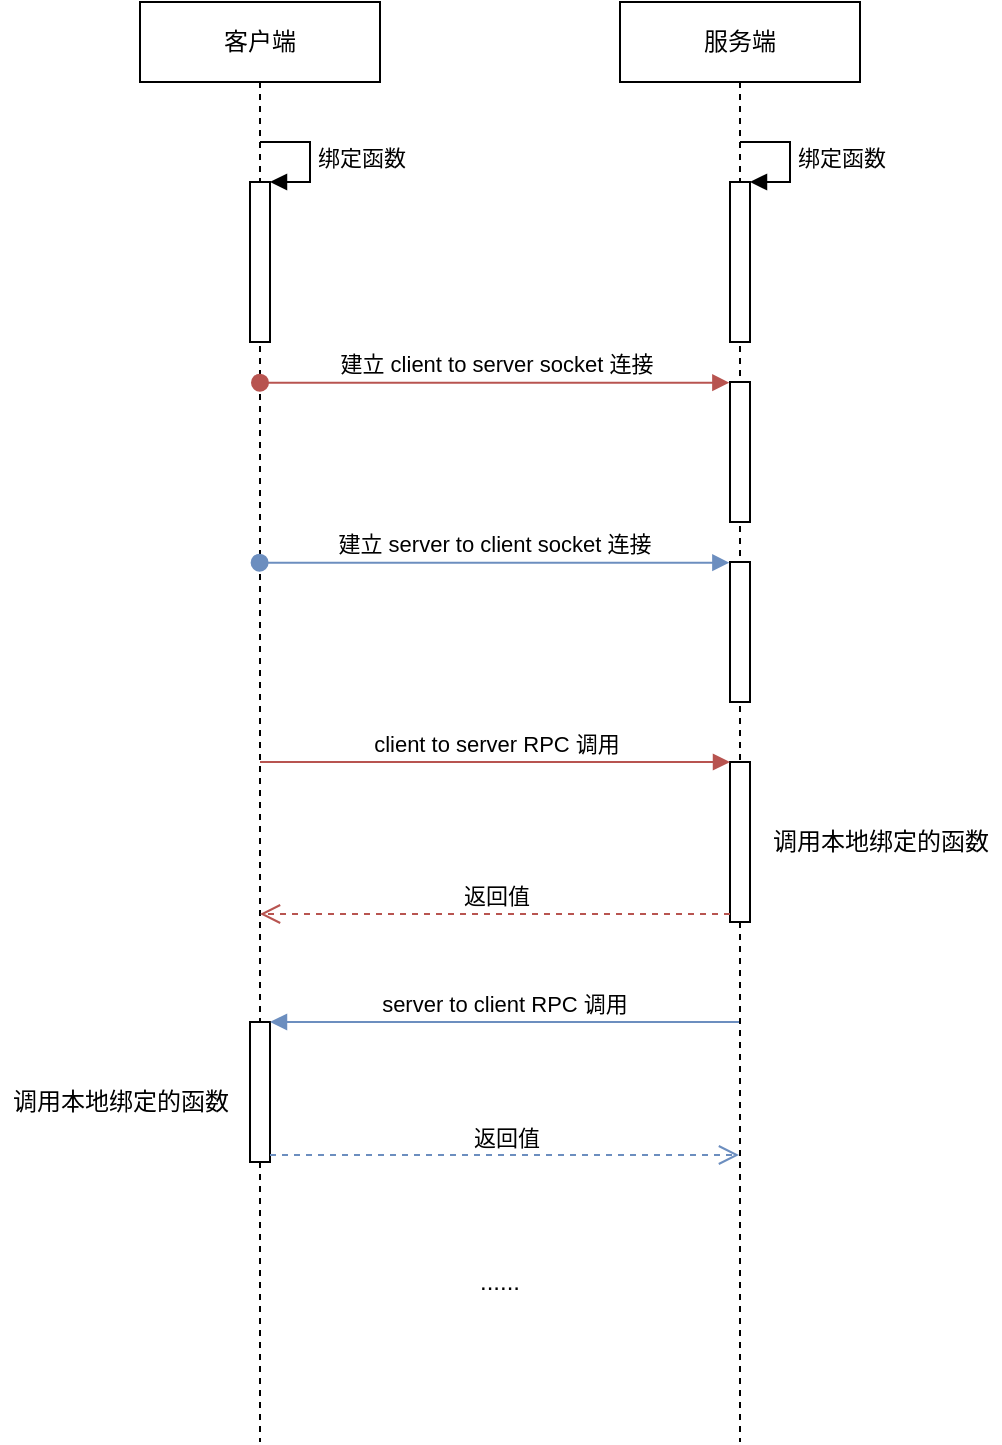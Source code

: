 <mxfile version="12.9.14" type="device"><diagram name="Page-1" id="5f0bae14-7c28-e335-631c-24af17079c00"><mxGraphModel dx="676" dy="350" grid="1" gridSize="10" guides="1" tooltips="1" connect="1" arrows="1" fold="1" page="1" pageScale="1" pageWidth="1100" pageHeight="850" background="#ffffff" math="0" shadow="0"><root><mxCell id="0"/><mxCell id="1" parent="0"/><mxCell id="sG27iHijcQIN7cuxNqjq-2" value="客户端" style="shape=umlLifeline;perimeter=lifelinePerimeter;whiteSpace=wrap;html=1;container=1;collapsible=0;recursiveResize=0;outlineConnect=0;" vertex="1" parent="1"><mxGeometry x="280" y="40" width="120" height="720" as="geometry"/></mxCell><mxCell id="sG27iHijcQIN7cuxNqjq-4" value="" style="html=1;points=[];perimeter=orthogonalPerimeter;" vertex="1" parent="sG27iHijcQIN7cuxNqjq-2"><mxGeometry x="55" y="90" width="10" height="80" as="geometry"/></mxCell><mxCell id="sG27iHijcQIN7cuxNqjq-5" value="绑定函数" style="edgeStyle=orthogonalEdgeStyle;html=1;align=left;spacingLeft=2;endArrow=block;rounded=0;entryX=1;entryY=0;" edge="1" target="sG27iHijcQIN7cuxNqjq-4" parent="sG27iHijcQIN7cuxNqjq-2"><mxGeometry relative="1" as="geometry"><mxPoint x="60" y="70" as="sourcePoint"/><Array as="points"><mxPoint x="85" y="70"/></Array></mxGeometry></mxCell><mxCell id="sG27iHijcQIN7cuxNqjq-22" value="" style="html=1;points=[];perimeter=orthogonalPerimeter;" vertex="1" parent="sG27iHijcQIN7cuxNqjq-2"><mxGeometry x="55" y="510" width="10" height="70" as="geometry"/></mxCell><mxCell id="sG27iHijcQIN7cuxNqjq-3" value="服务端" style="shape=umlLifeline;perimeter=lifelinePerimeter;whiteSpace=wrap;html=1;container=1;collapsible=0;recursiveResize=0;outlineConnect=0;" vertex="1" parent="1"><mxGeometry x="520" y="40" width="120" height="720" as="geometry"/></mxCell><mxCell id="sG27iHijcQIN7cuxNqjq-9" value="" style="html=1;points=[];perimeter=orthogonalPerimeter;" vertex="1" parent="sG27iHijcQIN7cuxNqjq-3"><mxGeometry x="55" y="90" width="10" height="80" as="geometry"/></mxCell><mxCell id="sG27iHijcQIN7cuxNqjq-10" value="绑定函数" style="edgeStyle=orthogonalEdgeStyle;html=1;align=left;spacingLeft=2;endArrow=block;rounded=0;entryX=1;entryY=0;" edge="1" parent="sG27iHijcQIN7cuxNqjq-3" target="sG27iHijcQIN7cuxNqjq-9"><mxGeometry relative="1" as="geometry"><mxPoint x="60.0" y="70" as="sourcePoint"/><Array as="points"><mxPoint x="85" y="70"/></Array></mxGeometry></mxCell><mxCell id="sG27iHijcQIN7cuxNqjq-11" value="" style="html=1;points=[];perimeter=orthogonalPerimeter;" vertex="1" parent="sG27iHijcQIN7cuxNqjq-3"><mxGeometry x="55" y="190" width="10" height="70" as="geometry"/></mxCell><mxCell id="sG27iHijcQIN7cuxNqjq-13" value="" style="html=1;points=[];perimeter=orthogonalPerimeter;" vertex="1" parent="sG27iHijcQIN7cuxNqjq-3"><mxGeometry x="55" y="280" width="10" height="70" as="geometry"/></mxCell><mxCell id="sG27iHijcQIN7cuxNqjq-14" value="建立 server to client socket 连接" style="html=1;verticalAlign=bottom;startArrow=oval;endArrow=block;startSize=8;entryX=-0.031;entryY=0.005;entryDx=0;entryDy=0;entryPerimeter=0;fillColor=#dae8fc;strokeColor=#6c8ebf;" edge="1" parent="sG27iHijcQIN7cuxNqjq-3" target="sG27iHijcQIN7cuxNqjq-13"><mxGeometry relative="1" as="geometry"><mxPoint x="-180.19" y="280.35" as="sourcePoint"/></mxGeometry></mxCell><mxCell id="sG27iHijcQIN7cuxNqjq-15" value="" style="html=1;points=[];perimeter=orthogonalPerimeter;" vertex="1" parent="sG27iHijcQIN7cuxNqjq-3"><mxGeometry x="55" y="380" width="10" height="80" as="geometry"/></mxCell><mxCell id="sG27iHijcQIN7cuxNqjq-12" value="建立 client to server socket 连接" style="html=1;verticalAlign=bottom;startArrow=oval;endArrow=block;startSize=8;entryX=-0.031;entryY=0.005;entryDx=0;entryDy=0;entryPerimeter=0;fillColor=#f8cecc;strokeColor=#b85450;" edge="1" target="sG27iHijcQIN7cuxNqjq-11" parent="1" source="sG27iHijcQIN7cuxNqjq-2"><mxGeometry relative="1" as="geometry"><mxPoint x="515" y="260" as="sourcePoint"/></mxGeometry></mxCell><mxCell id="sG27iHijcQIN7cuxNqjq-16" value="client to server RPC 调用" style="html=1;verticalAlign=bottom;endArrow=block;entryX=0;entryY=0;fillColor=#f8cecc;strokeColor=#b85450;" edge="1" target="sG27iHijcQIN7cuxNqjq-15" parent="1" source="sG27iHijcQIN7cuxNqjq-2"><mxGeometry relative="1" as="geometry"><mxPoint x="505" y="420" as="sourcePoint"/></mxGeometry></mxCell><mxCell id="sG27iHijcQIN7cuxNqjq-17" value="返回值" style="html=1;verticalAlign=bottom;endArrow=open;dashed=1;endSize=8;exitX=0;exitY=0.95;fillColor=#f8cecc;strokeColor=#b85450;" edge="1" source="sG27iHijcQIN7cuxNqjq-15" parent="1" target="sG27iHijcQIN7cuxNqjq-2"><mxGeometry relative="1" as="geometry"><mxPoint x="505" y="496" as="targetPoint"/></mxGeometry></mxCell><mxCell id="sG27iHijcQIN7cuxNqjq-21" value="调用本地绑定的函数" style="text;html=1;align=center;verticalAlign=middle;resizable=0;points=[];autosize=1;" vertex="1" parent="1"><mxGeometry x="590" y="450" width="120" height="20" as="geometry"/></mxCell><mxCell id="sG27iHijcQIN7cuxNqjq-24" value="返回值" style="html=1;verticalAlign=bottom;endArrow=open;dashed=1;endSize=8;exitX=1;exitY=0.95;fillColor=#dae8fc;strokeColor=#6c8ebf;" edge="1" source="sG27iHijcQIN7cuxNqjq-22" parent="1" target="sG27iHijcQIN7cuxNqjq-3"><mxGeometry relative="1" as="geometry"><mxPoint x="405" y="607" as="targetPoint"/></mxGeometry></mxCell><mxCell id="sG27iHijcQIN7cuxNqjq-23" value="server to client RPC 调用" style="html=1;verticalAlign=bottom;endArrow=block;entryX=1;entryY=0;fillColor=#dae8fc;strokeColor=#6c8ebf;" edge="1" target="sG27iHijcQIN7cuxNqjq-22" parent="1" source="sG27iHijcQIN7cuxNqjq-3"><mxGeometry relative="1" as="geometry"><mxPoint x="405" y="550" as="sourcePoint"/></mxGeometry></mxCell><mxCell id="sG27iHijcQIN7cuxNqjq-25" value="调用本地绑定的函数" style="text;html=1;align=center;verticalAlign=middle;resizable=0;points=[];autosize=1;" vertex="1" parent="1"><mxGeometry x="210" y="580" width="120" height="20" as="geometry"/></mxCell><mxCell id="sG27iHijcQIN7cuxNqjq-26" value="......" style="text;html=1;strokeColor=none;fillColor=none;align=center;verticalAlign=middle;whiteSpace=wrap;rounded=0;" vertex="1" parent="1"><mxGeometry x="440" y="670" width="40" height="20" as="geometry"/></mxCell></root></mxGraphModel></diagram></mxfile>